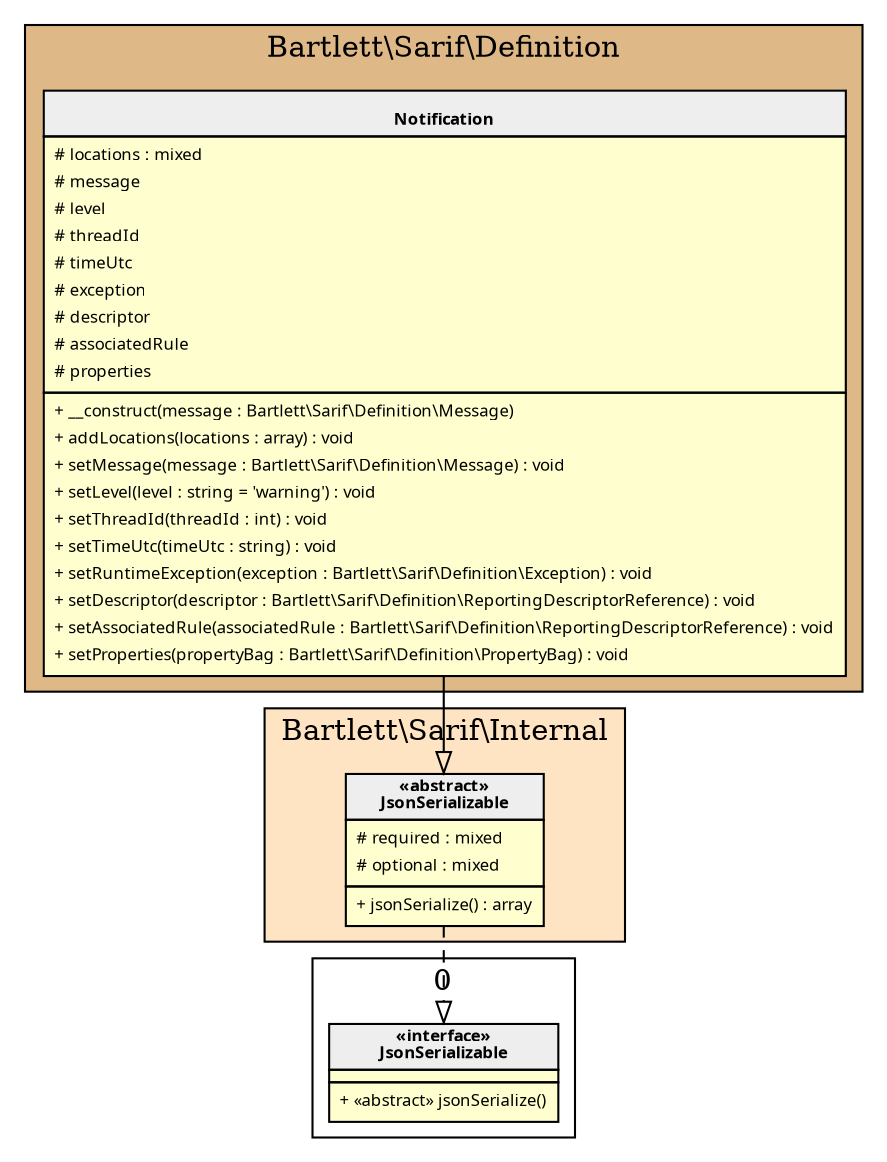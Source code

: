 digraph {
  graph [name="G" overlap="false" rankdir="TB" bgcolor="transparent"]
  node [fontname="Verdana" fontsize=8 shape="none" margin=0 fillcolor="#FEFECE" style="filled"]
  edge [fontname="Verdana" fontsize=8]
  subgraph cluster_0 {
    graph [bgcolor="BurlyWood"]
    label = "Bartlett\\Sarif\\Definition"
    "Bartlett\\Sarif\\Definition\\Notification" [shape="none" label=<
<table cellspacing="0" border="0" cellborder="1">
    <tr><td bgcolor="#eeeeee"><b><br/>Notification</b></td></tr>
    <tr><td><table border="0" cellspacing="0" cellpadding="2">
    <tr><td align="left"># locations : mixed</td></tr>
    <tr><td align="left"># message</td></tr>
    <tr><td align="left"># level</td></tr>
    <tr><td align="left"># threadId</td></tr>
    <tr><td align="left"># timeUtc</td></tr>
    <tr><td align="left"># exception</td></tr>
    <tr><td align="left"># descriptor</td></tr>
    <tr><td align="left"># associatedRule</td></tr>
    <tr><td align="left"># properties</td></tr>
</table></td></tr>
    <tr><td><table border="0" cellspacing="0" cellpadding="2">
    <tr><td align="left">+ __construct(message : Bartlett\\Sarif\\Definition\\Message)</td></tr>
    <tr><td align="left">+ addLocations(locations : array) : void</td></tr>
    <tr><td align="left">+ setMessage(message : Bartlett\\Sarif\\Definition\\Message) : void</td></tr>
    <tr><td align="left">+ setLevel(level : string = 'warning') : void</td></tr>
    <tr><td align="left">+ setThreadId(threadId : int) : void</td></tr>
    <tr><td align="left">+ setTimeUtc(timeUtc : string) : void</td></tr>
    <tr><td align="left">+ setRuntimeException(exception : Bartlett\\Sarif\\Definition\\Exception) : void</td></tr>
    <tr><td align="left">+ setDescriptor(descriptor : Bartlett\\Sarif\\Definition\\ReportingDescriptorReference) : void</td></tr>
    <tr><td align="left">+ setAssociatedRule(associatedRule : Bartlett\\Sarif\\Definition\\ReportingDescriptorReference) : void</td></tr>
    <tr><td align="left">+ setProperties(propertyBag : Bartlett\\Sarif\\Definition\\PropertyBag) : void</td></tr>
</table></td></tr>
</table>>]
  }
  subgraph cluster_1 {
    graph [bgcolor="Bisque"]
    label = "Bartlett\\Sarif\\Internal"
    "Bartlett\\Sarif\\Internal\\JsonSerializable" [shape="none" label=<
<table cellspacing="0" border="0" cellborder="1">
    <tr><td bgcolor="#eeeeee"><b>«abstract»<br/>JsonSerializable</b></td></tr>
    <tr><td><table border="0" cellspacing="0" cellpadding="2">
    <tr><td align="left"># required : mixed</td></tr>
    <tr><td align="left"># optional : mixed</td></tr>
</table></td></tr>
    <tr><td><table border="0" cellspacing="0" cellpadding="2">
    <tr><td align="left">+ jsonSerialize() : array</td></tr>
</table></td></tr>
</table>>]
  }
  subgraph cluster_2 {
    label = 0
    "JsonSerializable" [shape="none" label=<
<table cellspacing="0" border="0" cellborder="1">
    <tr><td bgcolor="#eeeeee"><b>«interface»<br/>JsonSerializable</b></td></tr>
    <tr><td></td></tr>
    <tr><td><table border="0" cellspacing="0" cellpadding="2">
    <tr><td align="left">+ «abstract» jsonSerialize()</td></tr>
</table></td></tr>
</table>>]
  }
  "Bartlett\\Sarif\\Internal\\JsonSerializable" -> "JsonSerializable" [arrowhead="empty" style="dashed"]
  "Bartlett\\Sarif\\Definition\\Notification" -> "Bartlett\\Sarif\\Internal\\JsonSerializable" [arrowhead="empty" style="filled"]
}
